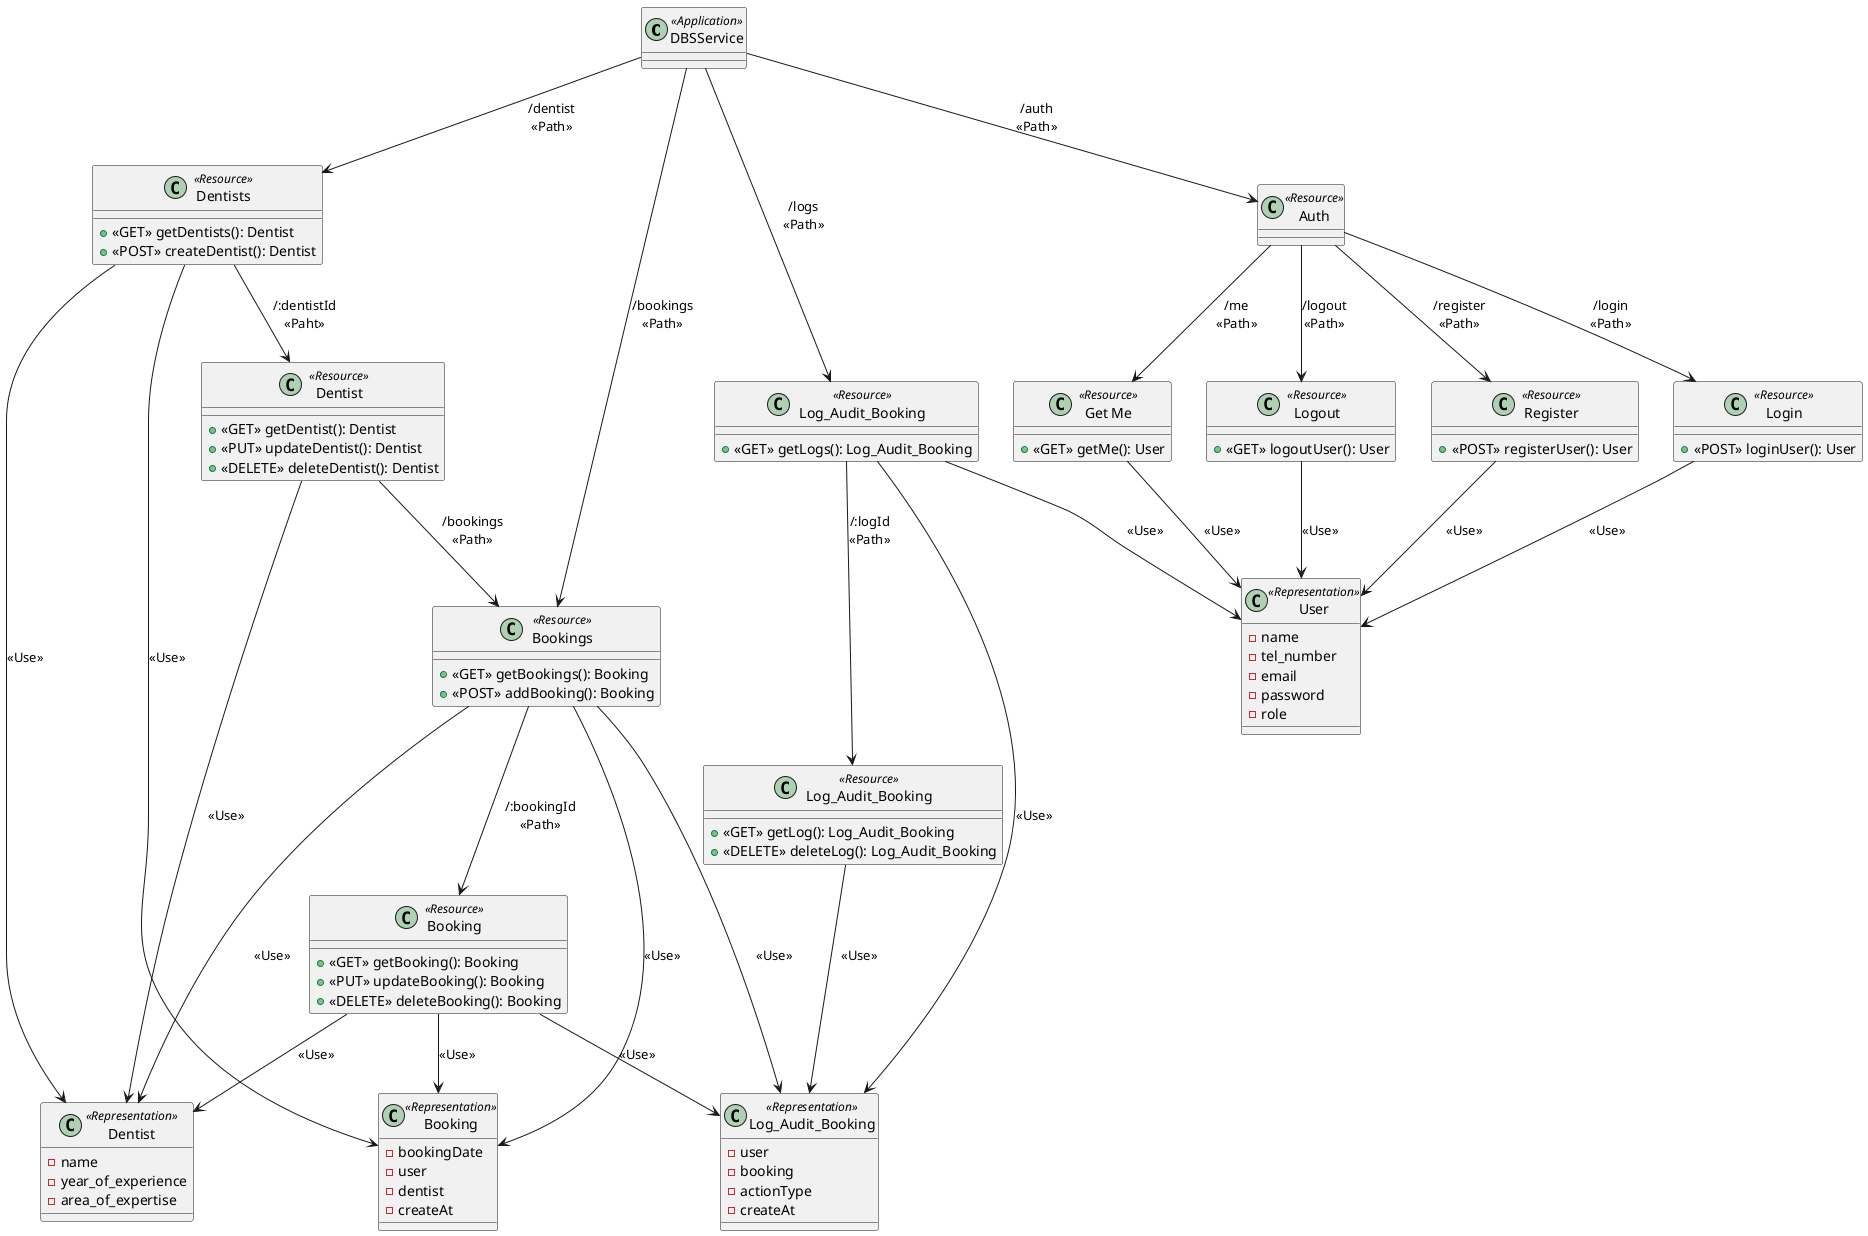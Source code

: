 @startuml Dentist Booking System (DBS)

class "DBSService" as dbs <<Application>>
class "Dentists" as dent1 <<Resource>> {
   + <<GET>> getDentists(): Dentist
   + <<POST>> createDentist(): Dentist
}
class "Dentist" as dent2 <<Resource>> {
   + <<GET>> getDentist(): Dentist
   + <<PUT>> updateDentist(): Dentist
   + <<DELETE>> deleteDentist(): Dentist
}
class "Dentist" as dent3 <<Representation>> {
   - name
   - year_of_experience
   - area_of_expertise
}
class "Booking" as bk4 <<Representation>> {
   - bookingDate
   - user
   - dentist
   - createAt
}

class "Auth" as auth <<Resource>>
class "Register" as reg <<Resource>> {
   +<<POST>> registerUser(): User
}
class "Login" as login <<Resource>> {
   +<<POST>> loginUser(): User
}
class "Get Me" as me <<Resource>> {
   +<<GET>> getMe(): User
}
class "Logout" as logout <<Resource>> {
   +<<GET>> logoutUser(): User
}
class "User" as user <<Representation>> {
   - name
   - tel_number
   - email
   - password
   - role
}

class "Bookings" as bk2 <<Resource>> {
   +<<GET>> getBookings(): Booking
   +<<POST>> addBooking(): Booking
}
class "Booking" as bk3 <<Resource>> {
   +<<GET>> getBooking(): Booking
   +<<PUT>> updateBooking(): Booking
   +<<DELETE>> deleteBooking(): Booking
}

class "Log_Audit_Booking" as log1 <<Representation>> {
   - user
   - booking
   - actionType
   - createAt
}
class "Log_Audit_Booking" as log2 <<Resource>> {
   +<<GET>> getLogs(): Log_Audit_Booking
}
class "Log_Audit_Booking" as log3 <<Resource>> {
   +<<GET>> getLog(): Log_Audit_Booking
   +<<DELETE>> deleteLog(): Log_Audit_Booking
}

dbs --> dent1: /dentist\n<<Path>>
dent1 --> dent2: /:dentistId\n<<Paht>>
dent1 --> dent3: <<Use>>
dent1 --> bk4: <<Use>>
dent2 --> dent3: <<Use>>
dent2 --> bk2: /bookings\n<<Path>>

dbs --> auth: /auth\n<<Path>>
auth --> reg: /register\n<<Path>>
auth --> login: /login\n<<Path>>
auth --> me: /me\n<<Path>>
auth --> logout: /logout\n<<Path>>
reg --> user: <<Use>>
login --> user: <<Use>>
me --> user: <<Use>>
logout --> user: <<Use>>

dbs --> bk2: /bookings\n<<Path>>
bk2 --> bk3: /:bookingId\n<<Path>>
bk2 --> bk4: <<Use>>
bk3 --> bk4: <<Use>>
bk3 --> dent3: <<Use>>
bk2 --> log1: <<Use>>
bk2 --> dent3: <<Use>>
bk3 --> log1: <<Use>>

dbs --> log2: /logs\n<<Path>>
log2 --> log1: <<Use>>
log2 --> user: <<Use>>
log2 --> log3: /:logId\n<<Path>>
log3 --> log1: <<Use>>

@enduml
